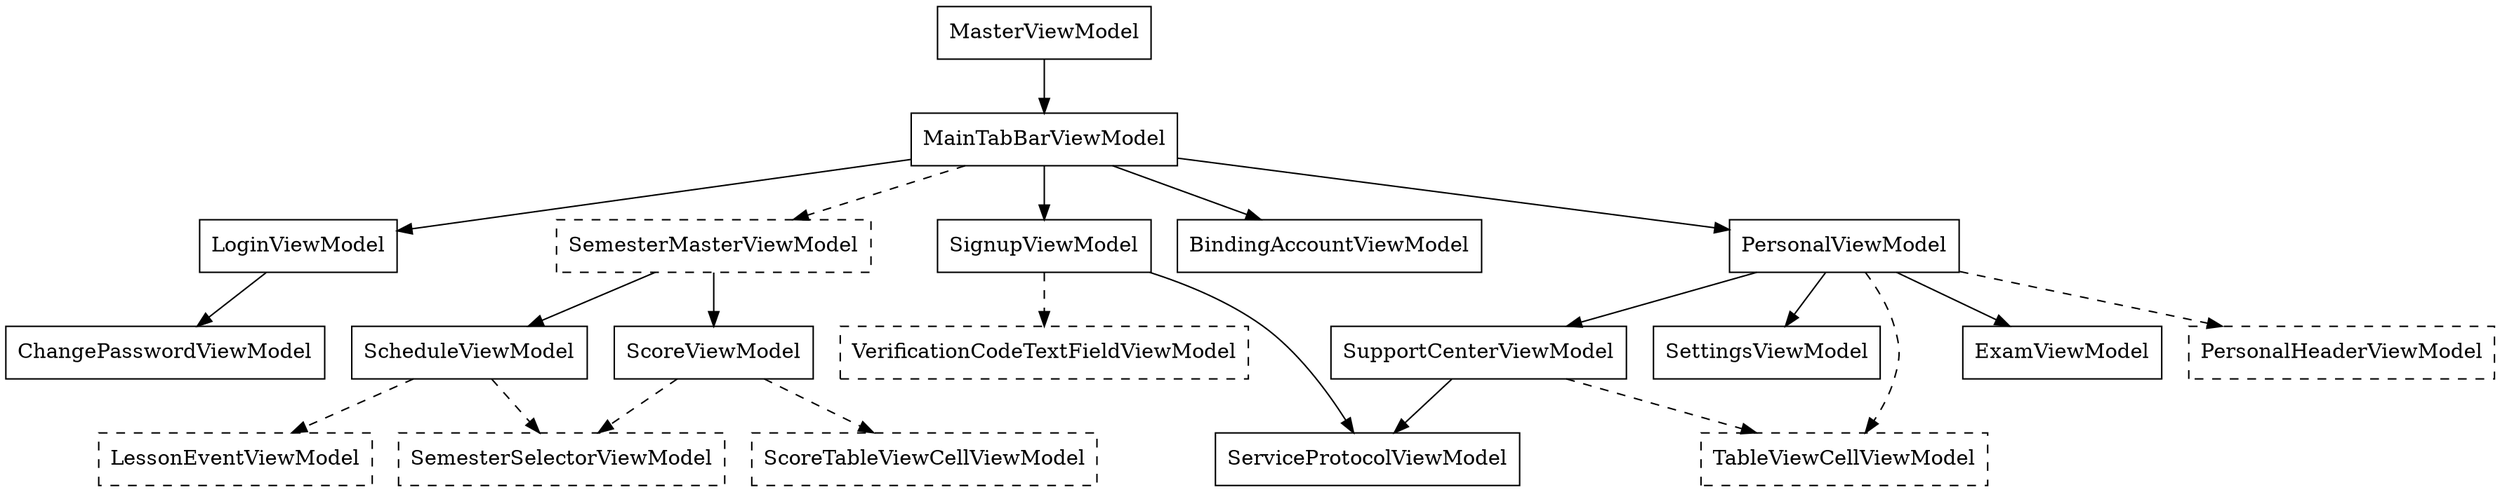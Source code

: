 digraph ViewModel{
	node[shape = record];

	MasterViewModel->MainTabBarViewModel;

	MainTabBarViewModel->LoginViewModel->ChangePasswordViewModel;
	MainTabBarViewModel->SignupViewModel->ServiceProtocolViewModel;
	SignupViewModel->VerificationCodeTextFieldViewModel[style = dashed];
	VerificationCodeTextFieldViewModel[style = dashed];
	MainTabBarViewModel->SemesterMasterViewModel[style = dashed];
	MainTabBarViewModel->BindingAccountViewModel;
	MainTabBarViewModel->PersonalViewModel;

	SemesterMasterViewModel[style = dashed];
	SemesterMasterViewModel->ScheduleViewModel;
	SemesterMasterViewModel->ScoreViewModel;

	ScheduleViewModel->LessonEventViewModel[style = dashed];
	ScheduleViewModel->SemesterSelectorViewModel[style = dashed];
	LessonEventViewModel[style = dashed];

	ScoreViewModel->ScoreTableViewCellViewModel[style = dashed];
	ScoreViewModel->SemesterSelectorViewModel[style = dashed];
	ScoreTableViewCellViewModel[style = dashed];

	SemesterSelectorViewModel[style = dashed];

	TableViewCellViewModel[style = dashed];

	PersonalViewModel->SettingsViewModel;
	PersonalViewModel->SupportCenterViewModel;
	PersonalViewModel->ExamViewModel;
	PersonalViewModel->PersonalHeaderViewModel[style = dashed];
	PersonalViewModel->TableViewCellViewModel[style = dashed];
	PersonalHeaderViewModel[style = dashed];

	SupportCenterViewModel->TableViewCellViewModel[style = dashed];
	SupportCenterViewModel->ServiceProtocolViewModel;
}
